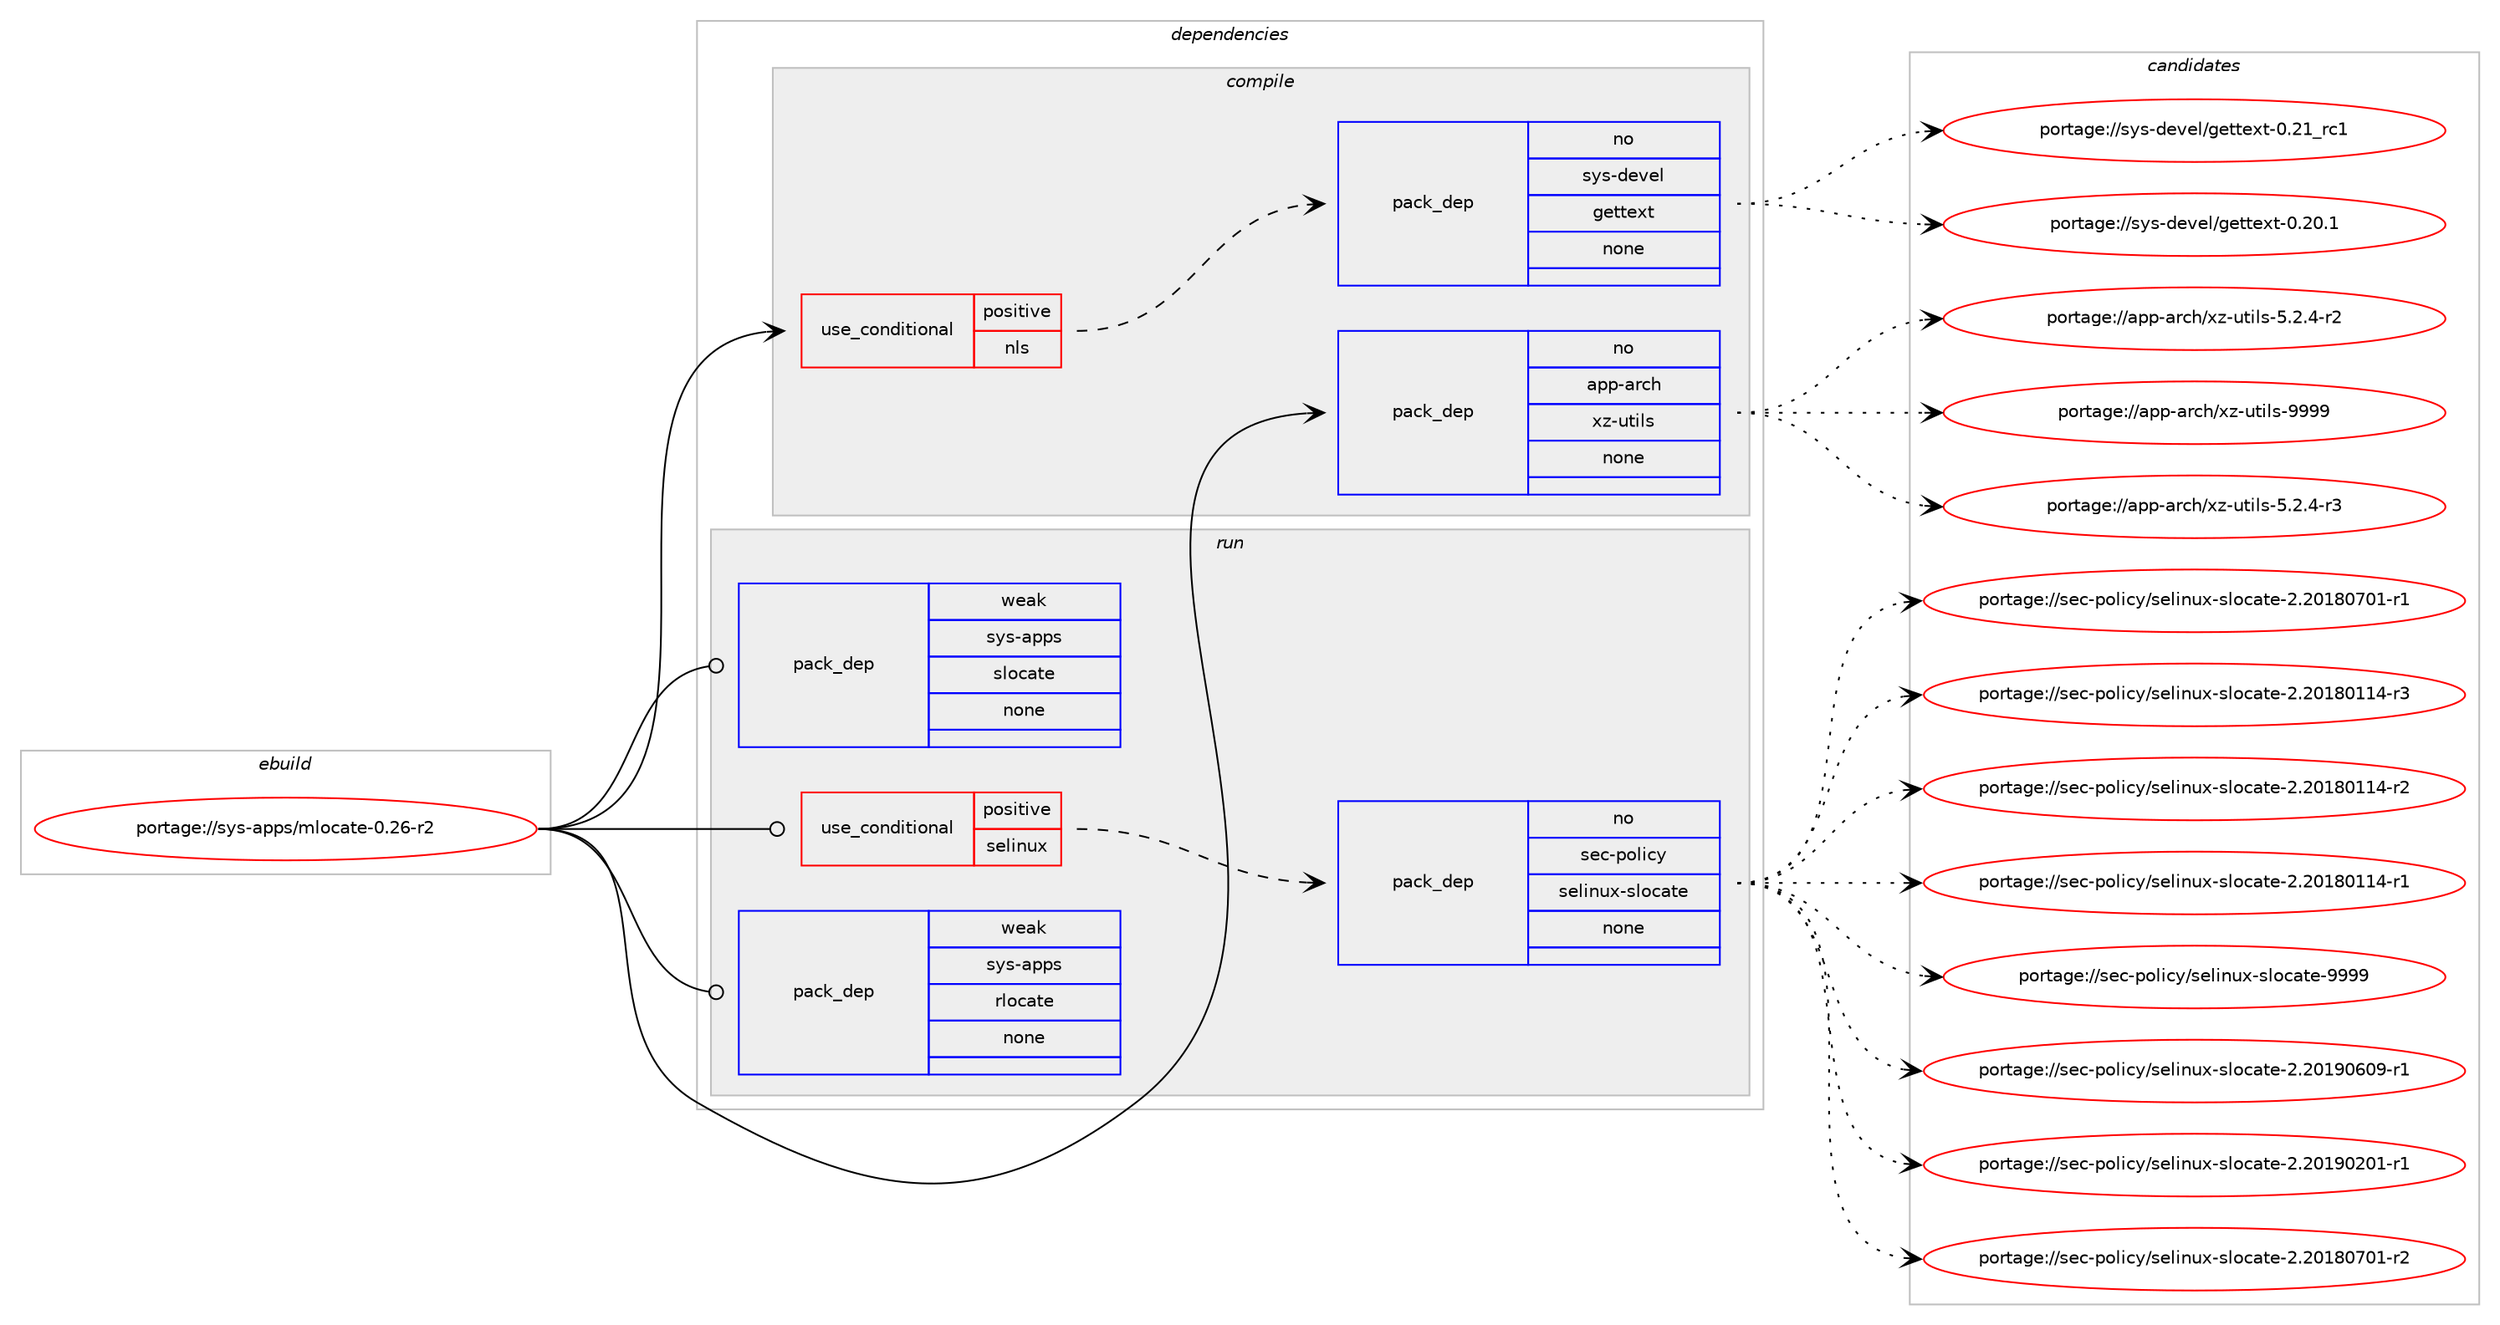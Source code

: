 digraph prolog {

# *************
# Graph options
# *************

newrank=true;
concentrate=true;
compound=true;
graph [rankdir=LR,fontname=Helvetica,fontsize=10,ranksep=1.5];#, ranksep=2.5, nodesep=0.2];
edge  [arrowhead=vee];
node  [fontname=Helvetica,fontsize=10];

# **********
# The ebuild
# **********

subgraph cluster_leftcol {
color=gray;
rank=same;
label=<<i>ebuild</i>>;
id [label="portage://sys-apps/mlocate-0.26-r2", color=red, width=4, href="../sys-apps/mlocate-0.26-r2.svg"];
}

# ****************
# The dependencies
# ****************

subgraph cluster_midcol {
color=gray;
label=<<i>dependencies</i>>;
subgraph cluster_compile {
fillcolor="#eeeeee";
style=filled;
label=<<i>compile</i>>;
subgraph cond14124 {
dependency66069 [label=<<TABLE BORDER="0" CELLBORDER="1" CELLSPACING="0" CELLPADDING="4"><TR><TD ROWSPAN="3" CELLPADDING="10">use_conditional</TD></TR><TR><TD>positive</TD></TR><TR><TD>nls</TD></TR></TABLE>>, shape=none, color=red];
subgraph pack50615 {
dependency66070 [label=<<TABLE BORDER="0" CELLBORDER="1" CELLSPACING="0" CELLPADDING="4" WIDTH="220"><TR><TD ROWSPAN="6" CELLPADDING="30">pack_dep</TD></TR><TR><TD WIDTH="110">no</TD></TR><TR><TD>sys-devel</TD></TR><TR><TD>gettext</TD></TR><TR><TD>none</TD></TR><TR><TD></TD></TR></TABLE>>, shape=none, color=blue];
}
dependency66069:e -> dependency66070:w [weight=20,style="dashed",arrowhead="vee"];
}
id:e -> dependency66069:w [weight=20,style="solid",arrowhead="vee"];
subgraph pack50616 {
dependency66071 [label=<<TABLE BORDER="0" CELLBORDER="1" CELLSPACING="0" CELLPADDING="4" WIDTH="220"><TR><TD ROWSPAN="6" CELLPADDING="30">pack_dep</TD></TR><TR><TD WIDTH="110">no</TD></TR><TR><TD>app-arch</TD></TR><TR><TD>xz-utils</TD></TR><TR><TD>none</TD></TR><TR><TD></TD></TR></TABLE>>, shape=none, color=blue];
}
id:e -> dependency66071:w [weight=20,style="solid",arrowhead="vee"];
}
subgraph cluster_compileandrun {
fillcolor="#eeeeee";
style=filled;
label=<<i>compile and run</i>>;
}
subgraph cluster_run {
fillcolor="#eeeeee";
style=filled;
label=<<i>run</i>>;
subgraph cond14125 {
dependency66072 [label=<<TABLE BORDER="0" CELLBORDER="1" CELLSPACING="0" CELLPADDING="4"><TR><TD ROWSPAN="3" CELLPADDING="10">use_conditional</TD></TR><TR><TD>positive</TD></TR><TR><TD>selinux</TD></TR></TABLE>>, shape=none, color=red];
subgraph pack50617 {
dependency66073 [label=<<TABLE BORDER="0" CELLBORDER="1" CELLSPACING="0" CELLPADDING="4" WIDTH="220"><TR><TD ROWSPAN="6" CELLPADDING="30">pack_dep</TD></TR><TR><TD WIDTH="110">no</TD></TR><TR><TD>sec-policy</TD></TR><TR><TD>selinux-slocate</TD></TR><TR><TD>none</TD></TR><TR><TD></TD></TR></TABLE>>, shape=none, color=blue];
}
dependency66072:e -> dependency66073:w [weight=20,style="dashed",arrowhead="vee"];
}
id:e -> dependency66072:w [weight=20,style="solid",arrowhead="odot"];
subgraph pack50618 {
dependency66074 [label=<<TABLE BORDER="0" CELLBORDER="1" CELLSPACING="0" CELLPADDING="4" WIDTH="220"><TR><TD ROWSPAN="6" CELLPADDING="30">pack_dep</TD></TR><TR><TD WIDTH="110">weak</TD></TR><TR><TD>sys-apps</TD></TR><TR><TD>rlocate</TD></TR><TR><TD>none</TD></TR><TR><TD></TD></TR></TABLE>>, shape=none, color=blue];
}
id:e -> dependency66074:w [weight=20,style="solid",arrowhead="odot"];
subgraph pack50619 {
dependency66075 [label=<<TABLE BORDER="0" CELLBORDER="1" CELLSPACING="0" CELLPADDING="4" WIDTH="220"><TR><TD ROWSPAN="6" CELLPADDING="30">pack_dep</TD></TR><TR><TD WIDTH="110">weak</TD></TR><TR><TD>sys-apps</TD></TR><TR><TD>slocate</TD></TR><TR><TD>none</TD></TR><TR><TD></TD></TR></TABLE>>, shape=none, color=blue];
}
id:e -> dependency66075:w [weight=20,style="solid",arrowhead="odot"];
}
}

# **************
# The candidates
# **************

subgraph cluster_choices {
rank=same;
color=gray;
label=<<i>candidates</i>>;

subgraph choice50615 {
color=black;
nodesep=1;
choice11512111545100101118101108471031011161161011201164548465049951149949 [label="portage://sys-devel/gettext-0.21_rc1", color=red, width=4,href="../sys-devel/gettext-0.21_rc1.svg"];
choice115121115451001011181011084710310111611610112011645484650484649 [label="portage://sys-devel/gettext-0.20.1", color=red, width=4,href="../sys-devel/gettext-0.20.1.svg"];
dependency66070:e -> choice11512111545100101118101108471031011161161011201164548465049951149949:w [style=dotted,weight="100"];
dependency66070:e -> choice115121115451001011181011084710310111611610112011645484650484649:w [style=dotted,weight="100"];
}
subgraph choice50616 {
color=black;
nodesep=1;
choice9711211245971149910447120122451171161051081154557575757 [label="portage://app-arch/xz-utils-9999", color=red, width=4,href="../app-arch/xz-utils-9999.svg"];
choice9711211245971149910447120122451171161051081154553465046524511451 [label="portage://app-arch/xz-utils-5.2.4-r3", color=red, width=4,href="../app-arch/xz-utils-5.2.4-r3.svg"];
choice9711211245971149910447120122451171161051081154553465046524511450 [label="portage://app-arch/xz-utils-5.2.4-r2", color=red, width=4,href="../app-arch/xz-utils-5.2.4-r2.svg"];
dependency66071:e -> choice9711211245971149910447120122451171161051081154557575757:w [style=dotted,weight="100"];
dependency66071:e -> choice9711211245971149910447120122451171161051081154553465046524511451:w [style=dotted,weight="100"];
dependency66071:e -> choice9711211245971149910447120122451171161051081154553465046524511450:w [style=dotted,weight="100"];
}
subgraph choice50617 {
color=black;
nodesep=1;
choice115101994511211110810599121471151011081051101171204511510811199971161014557575757 [label="portage://sec-policy/selinux-slocate-9999", color=red, width=4,href="../sec-policy/selinux-slocate-9999.svg"];
choice1151019945112111108105991214711510110810511011712045115108111999711610145504650484957485448574511449 [label="portage://sec-policy/selinux-slocate-2.20190609-r1", color=red, width=4,href="../sec-policy/selinux-slocate-2.20190609-r1.svg"];
choice1151019945112111108105991214711510110810511011712045115108111999711610145504650484957485048494511449 [label="portage://sec-policy/selinux-slocate-2.20190201-r1", color=red, width=4,href="../sec-policy/selinux-slocate-2.20190201-r1.svg"];
choice1151019945112111108105991214711510110810511011712045115108111999711610145504650484956485548494511450 [label="portage://sec-policy/selinux-slocate-2.20180701-r2", color=red, width=4,href="../sec-policy/selinux-slocate-2.20180701-r2.svg"];
choice1151019945112111108105991214711510110810511011712045115108111999711610145504650484956485548494511449 [label="portage://sec-policy/selinux-slocate-2.20180701-r1", color=red, width=4,href="../sec-policy/selinux-slocate-2.20180701-r1.svg"];
choice1151019945112111108105991214711510110810511011712045115108111999711610145504650484956484949524511451 [label="portage://sec-policy/selinux-slocate-2.20180114-r3", color=red, width=4,href="../sec-policy/selinux-slocate-2.20180114-r3.svg"];
choice1151019945112111108105991214711510110810511011712045115108111999711610145504650484956484949524511450 [label="portage://sec-policy/selinux-slocate-2.20180114-r2", color=red, width=4,href="../sec-policy/selinux-slocate-2.20180114-r2.svg"];
choice1151019945112111108105991214711510110810511011712045115108111999711610145504650484956484949524511449 [label="portage://sec-policy/selinux-slocate-2.20180114-r1", color=red, width=4,href="../sec-policy/selinux-slocate-2.20180114-r1.svg"];
dependency66073:e -> choice115101994511211110810599121471151011081051101171204511510811199971161014557575757:w [style=dotted,weight="100"];
dependency66073:e -> choice1151019945112111108105991214711510110810511011712045115108111999711610145504650484957485448574511449:w [style=dotted,weight="100"];
dependency66073:e -> choice1151019945112111108105991214711510110810511011712045115108111999711610145504650484957485048494511449:w [style=dotted,weight="100"];
dependency66073:e -> choice1151019945112111108105991214711510110810511011712045115108111999711610145504650484956485548494511450:w [style=dotted,weight="100"];
dependency66073:e -> choice1151019945112111108105991214711510110810511011712045115108111999711610145504650484956485548494511449:w [style=dotted,weight="100"];
dependency66073:e -> choice1151019945112111108105991214711510110810511011712045115108111999711610145504650484956484949524511451:w [style=dotted,weight="100"];
dependency66073:e -> choice1151019945112111108105991214711510110810511011712045115108111999711610145504650484956484949524511450:w [style=dotted,weight="100"];
dependency66073:e -> choice1151019945112111108105991214711510110810511011712045115108111999711610145504650484956484949524511449:w [style=dotted,weight="100"];
}
subgraph choice50618 {
color=black;
nodesep=1;
}
subgraph choice50619 {
color=black;
nodesep=1;
}
}

}
